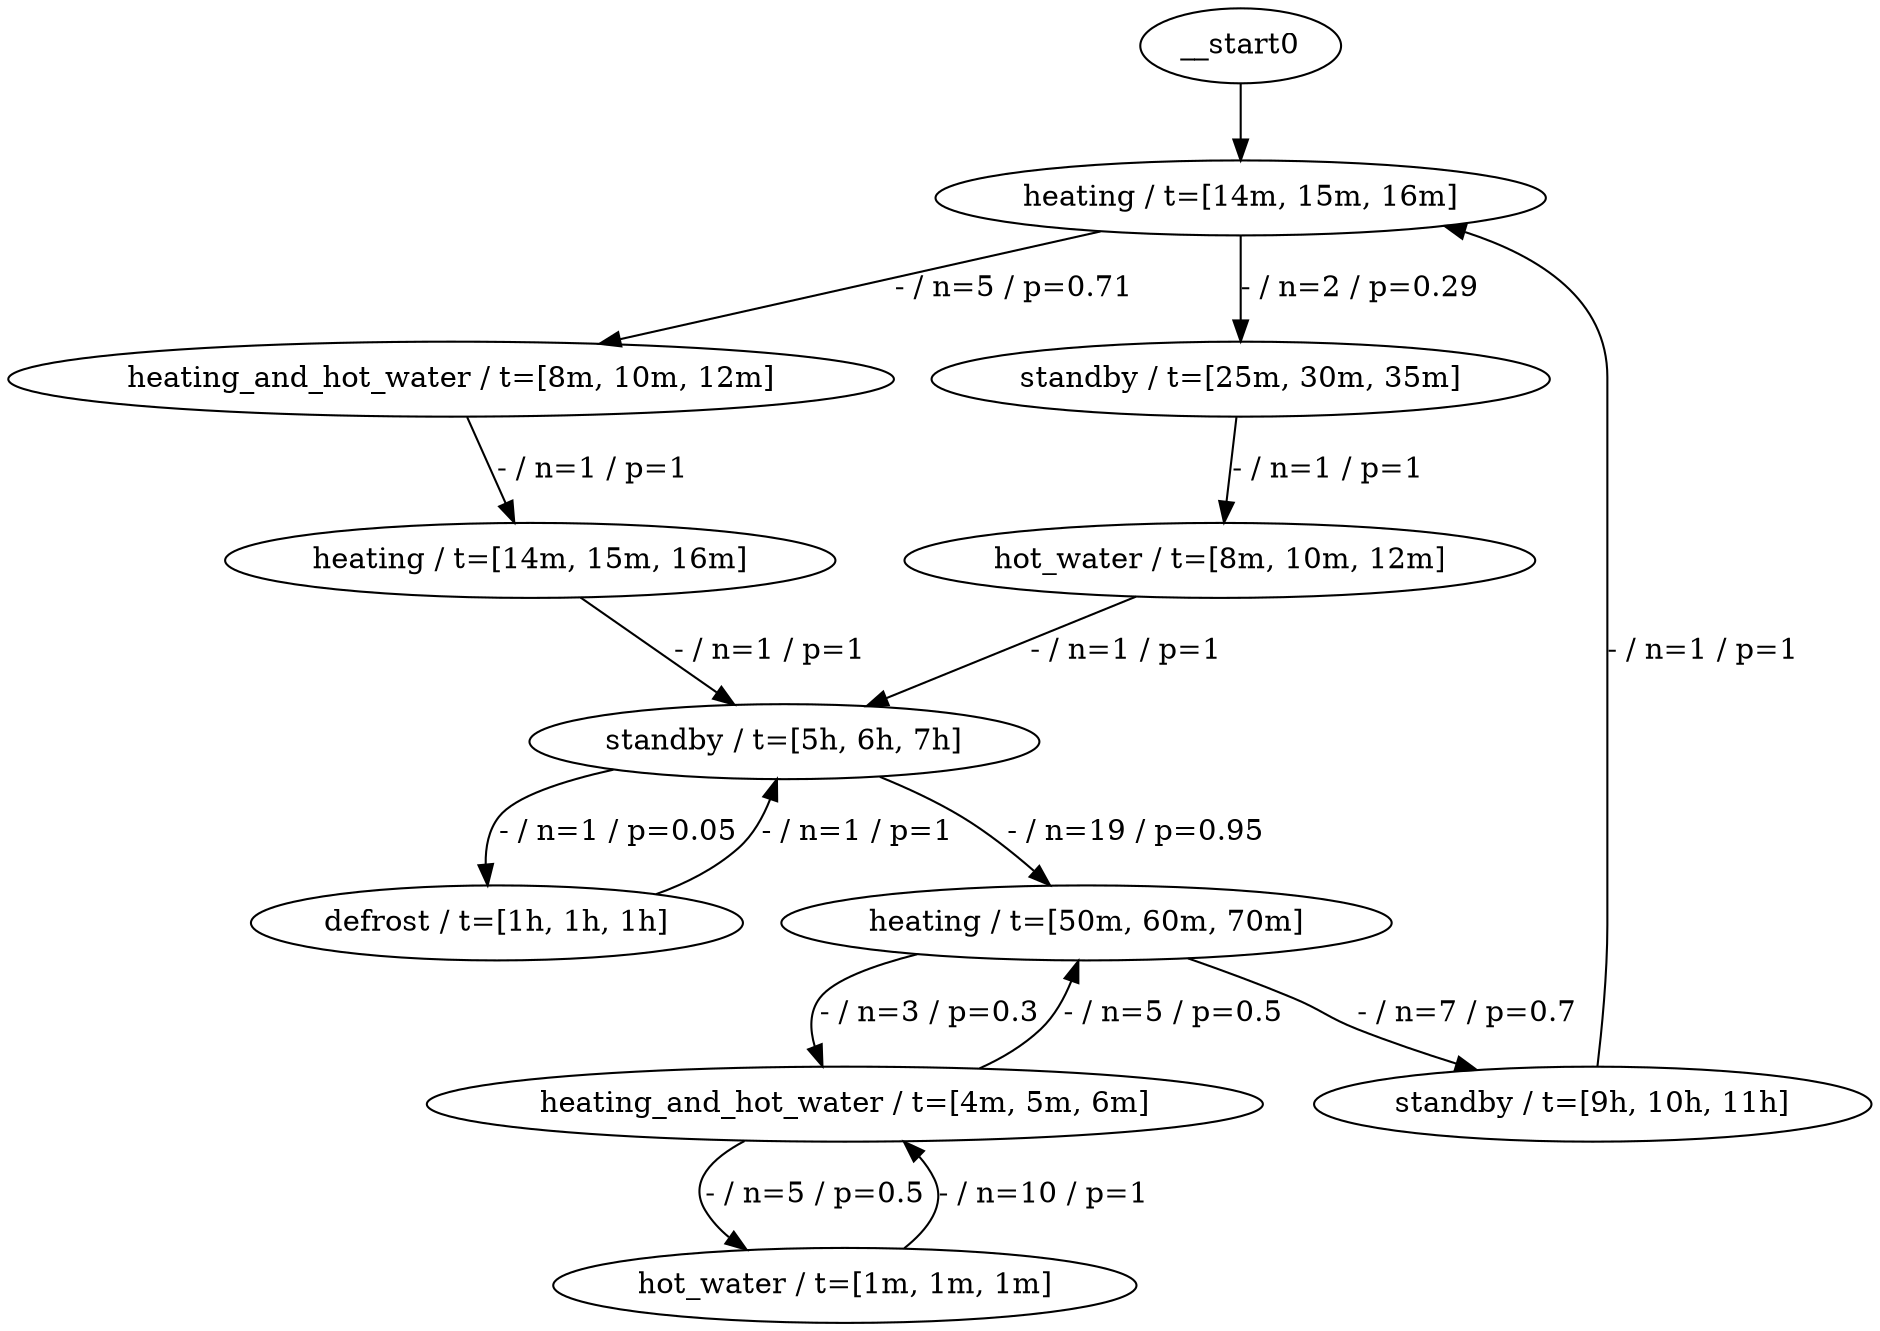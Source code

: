 // SPDX-FileCopyrightText: 2025-2025 The Heat Pump Mining Authors, see AUTHORS.md
//
// SPDX-License-Identifier: CC-BY-4.0
digraph g {
  m_h1 [
    label="heating / t=[14m, 15m, 16m]";
  ];
  m_hhw [
    label="heating_and_hot_water / t=[8m, 10m, 12m]";
  ];
  m_h2 [
    label="heating / t=[14m, 15m, 16m]";
  ];
  m_s [
    label="standby / t=[25m, 30m, 35m]";
  ];
  m_hw [
    label="hot_water / t=[8m, 10m, 12m]";
  ];
  d_s [
    label="standby / t=[5h, 6h, 7h]";
  ];
  d_d [
    label="defrost / t=[1h, 1h, 1h]";
  ];
  e_h [
    label="heating / t=[50m, 60m, 70m]";
  ];
  e_hhw [
    label="heating_and_hot_water / t=[4m, 5m, 6m]";
  ];
  e_hw [
    label="hot_water / t=[1m, 1m, 1m]";
  ];
  n_s [
    label="standby / t=[9h, 10h, 11h]";
  ];
  // weekday morning routine
  m_h1 -> m_hhw [
    label="- / n=5 / p=0.71";
  ];
  m_hhw -> m_h2 [
    label="- / n=1 / p=1";
  ];
  m_h2 -> d_s [
    label="- / n=1 / p=1";
  ];
  // weekend morning routine
  m_h1 -> m_s [
    label="- / n=2 / p=0.29";
  ];
  m_s -> m_hw [
    label="- / n=1 / p=1";
  ];
  m_hw -> d_s [
    label="- / n=1 / p=1";
  ];
  // daytime defrosting
  d_s -> d_d [
    label="- / n=1 / p=0.05";
  ];
  d_d -> d_s [
    label="- / n=1 / p=1";
  ];
  d_s -> e_h [
    label="- / n=19 / p=0.95";
  ];
  // evening activities
  e_h -> e_hhw [
    label="- / n=3 / p=0.3";
  ];
  e_h -> n_s [
    label="- / n=7 / p=0.7";
  ];
  e_hw -> e_hhw [
    label="- / n=10 / p=1";
  ];
  e_hhw -> e_h [
    label="- / n=5 / p=0.5";
  ];
  e_hhw -> e_hw [
    label="- / n=5 / p=0.5";
  ];
  // night
  n_s -> m_h1 [
    label="- / n=1 / p=1";
  ];
  __start0 -> m_h1;
}
